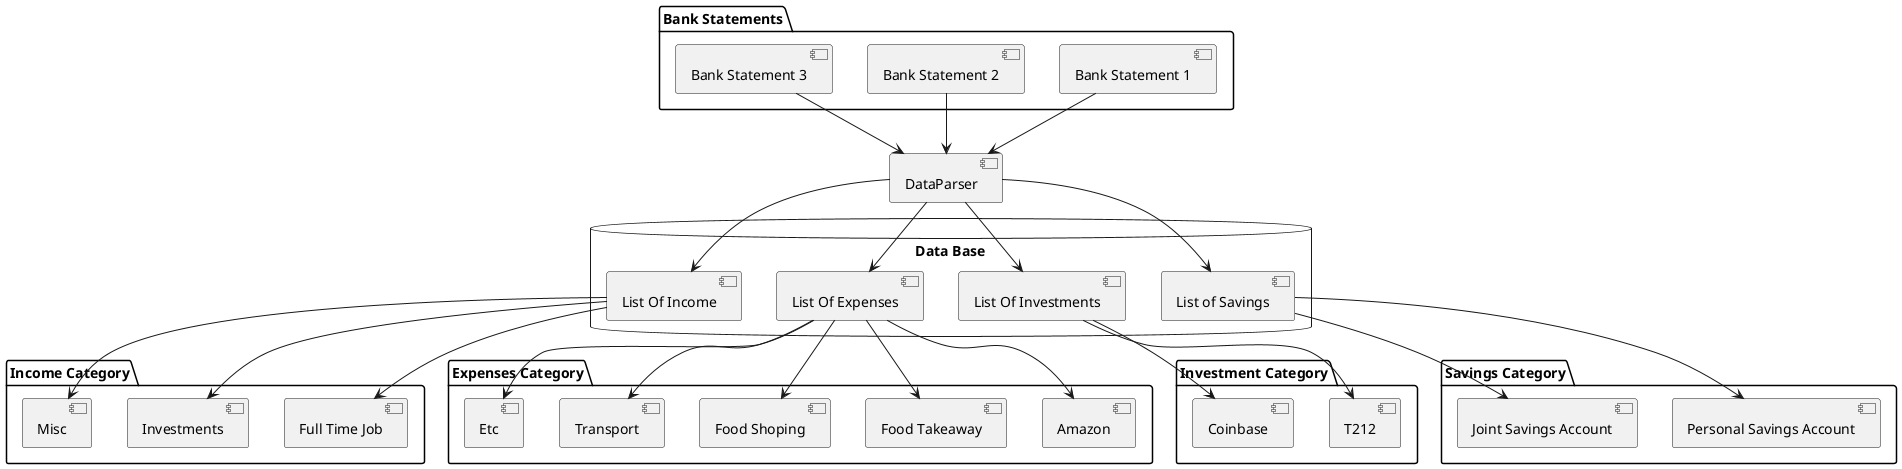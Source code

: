 
@startuml

package "Bank Statements" {
    [Bank Statement 1]
    [Bank Statement 2]
    [Bank Statement 3]
}

database "Data Base" {
    [List Of Income]
    [List Of Expenses]
    [List Of Investments]
    [List of Savings]
}


package "Income Category" {
    [Full Time Job]
    [Investments]
    [Misc]
}

package "Expenses Category" {
    [Amazon]
    [Food Takeaway]
    [Food Shoping]
    [Transport]
    [Etc]
}

package "Investment Category"{
    [T212]
    [Coinbase]
}

package "Savings Category"{
    [Personal Savings Account]
    [Joint Savings Account]
}

[Bank Statement 1]-->[DataParser]
[Bank Statement 2]-->[DataParser]
[Bank Statement 3]-->[DataParser]

[DataParser]-->[List Of Income]
[DataParser]-->[List Of Expenses]
[DataParser]-->[List Of Investments]
[DataParser]-->[List of Savings]

[List Of Expenses]-->[Amazon]
[List Of Expenses]-->[Food Shoping]
[List Of Expenses]-->[Food Takeaway]
[List Of Expenses]-->[Transport]
[List Of Expenses]-->[Etc]

[List Of Income]-->[Full Time Job]
[List Of Income]-->[Investments]
[List Of Income]-->[Misc]

[List Of Investments]-->[T212]
[List Of Investments]-->[Coinbase]

[List of Savings]-->[Personal Savings Account]
[List of Savings]-->[Joint Savings Account]

@enduml



